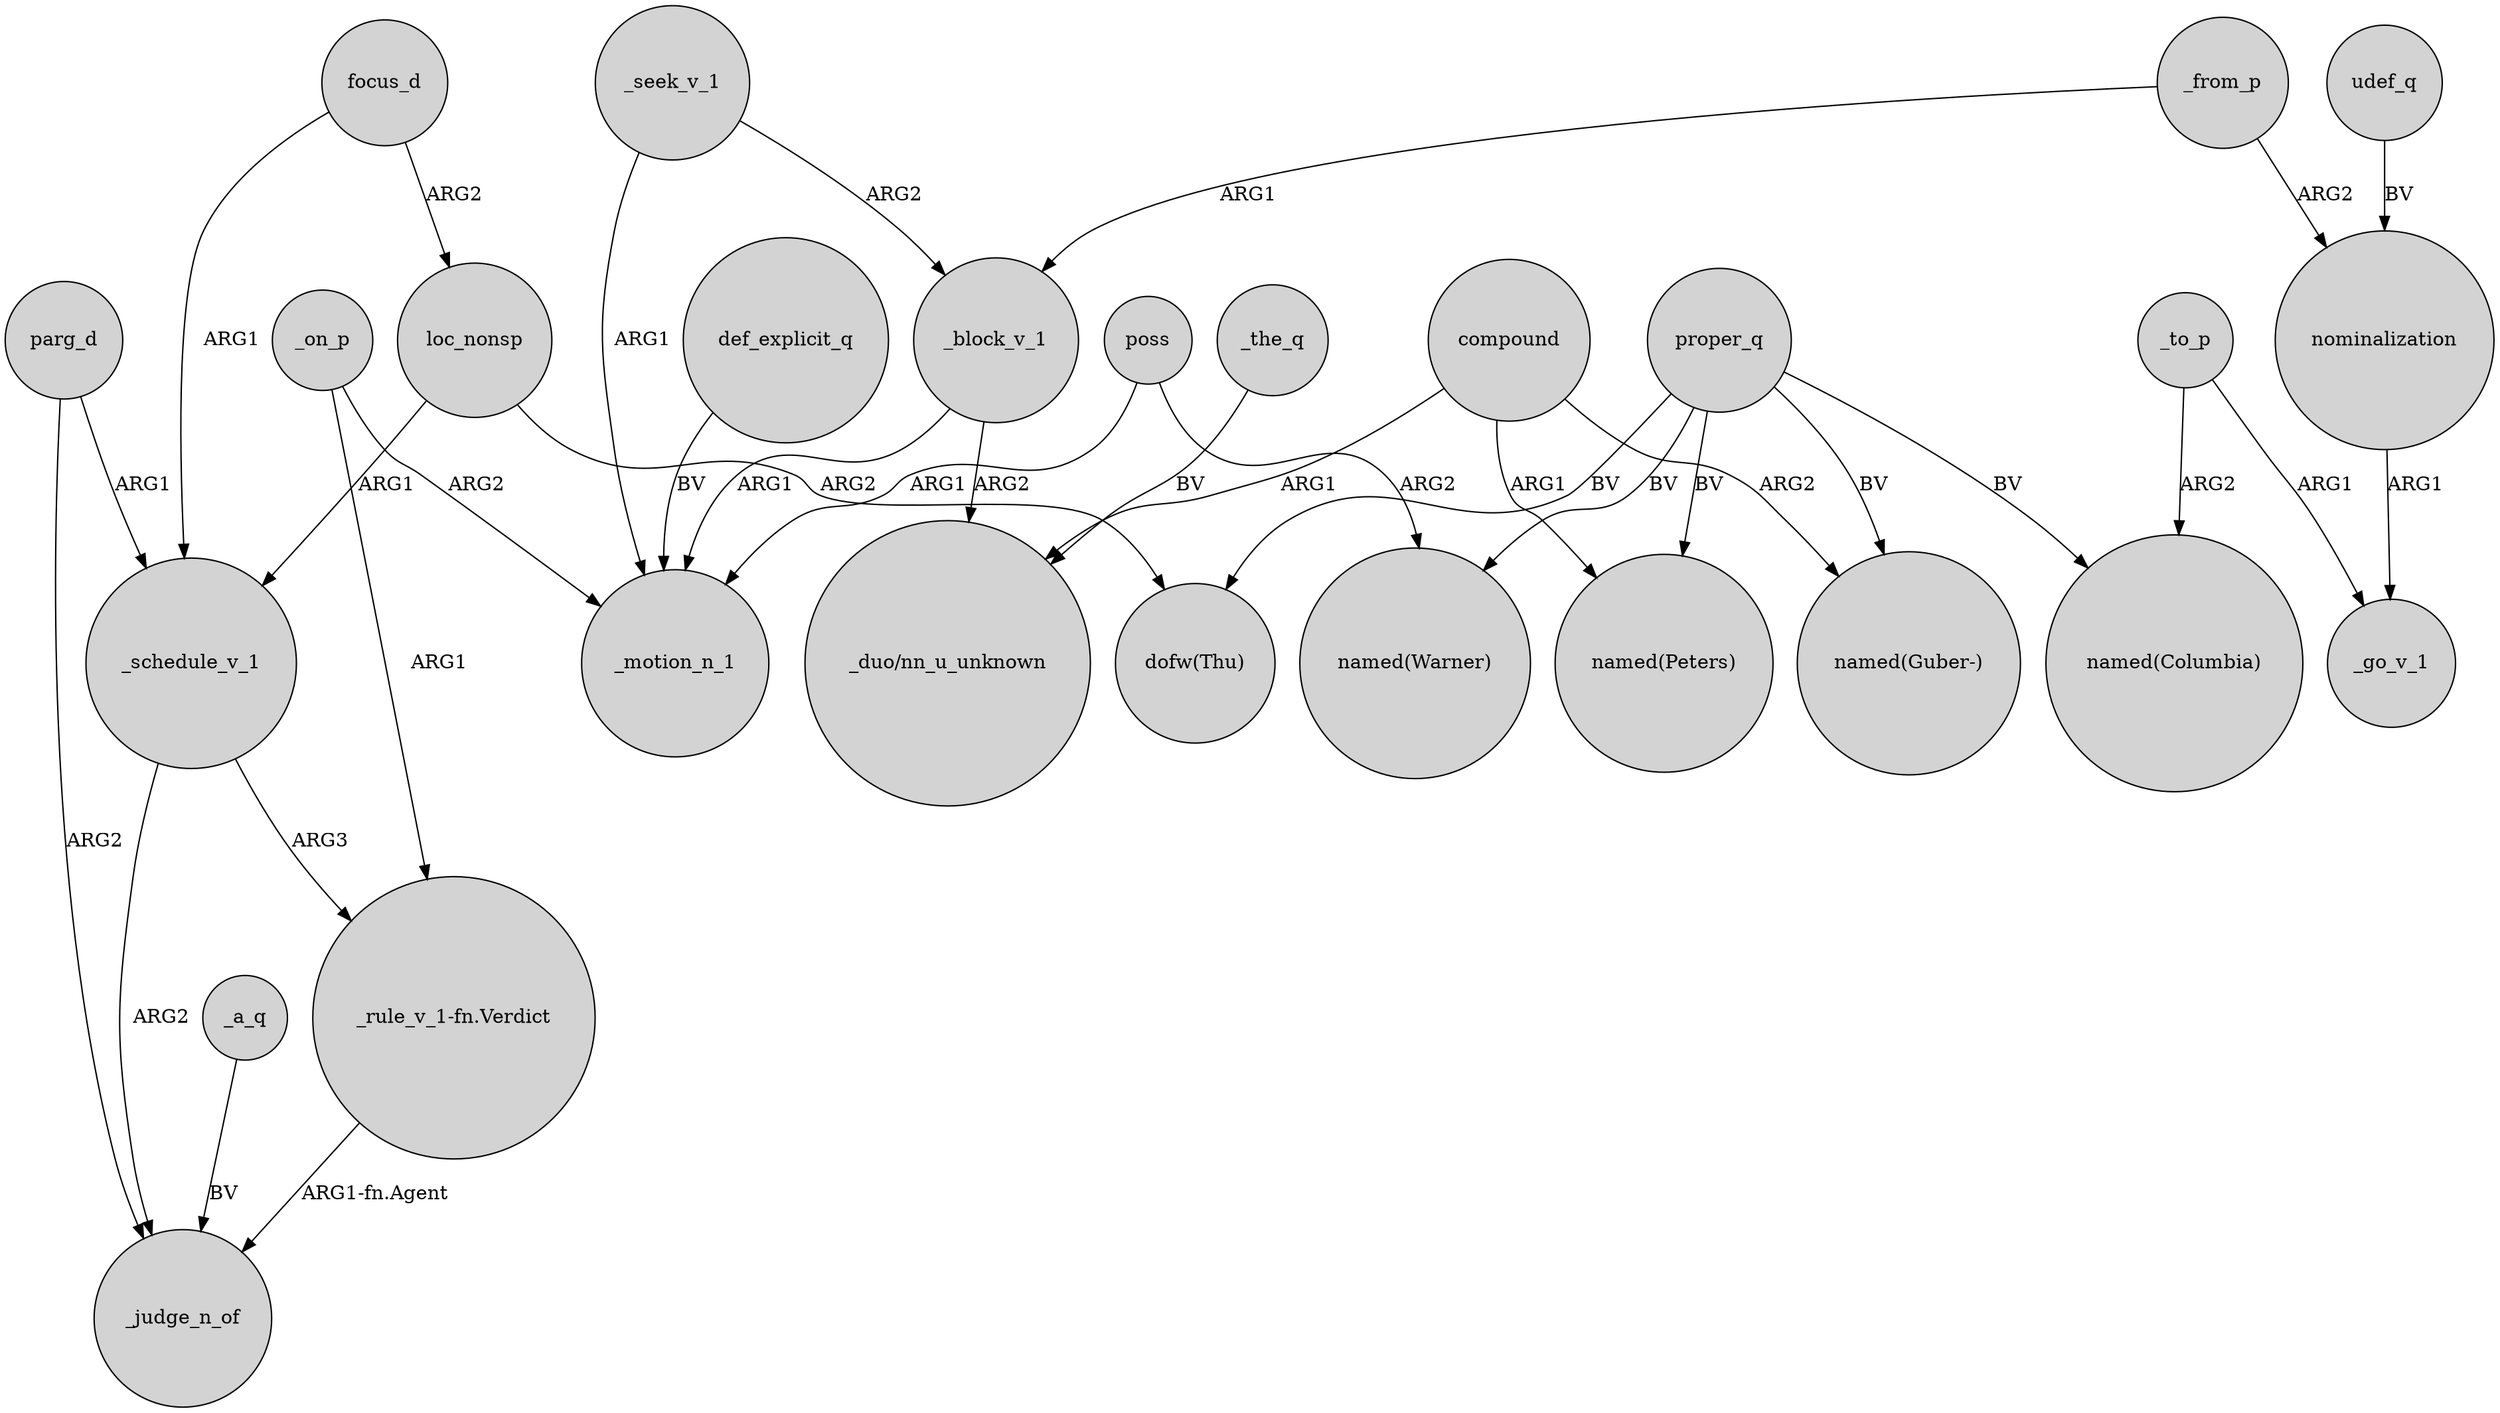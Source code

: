 digraph {
	node [shape=circle style=filled]
	focus_d -> loc_nonsp [label=ARG2]
	compound -> "_duo/nn_u_unknown" [label=ARG1]
	_block_v_1 -> "_duo/nn_u_unknown" [label=ARG2]
	proper_q -> "named(Peters)" [label=BV]
	compound -> "named(Guber-)" [label=ARG2]
	"_rule_v_1-fn.Verdict" -> _judge_n_of [label="ARG1-fn.Agent"]
	compound -> "named(Peters)" [label=ARG1]
	_on_p -> "_rule_v_1-fn.Verdict" [label=ARG1]
	poss -> _motion_n_1 [label=ARG1]
	_schedule_v_1 -> "_rule_v_1-fn.Verdict" [label=ARG3]
	_a_q -> _judge_n_of [label=BV]
	proper_q -> "named(Columbia)" [label=BV]
	_seek_v_1 -> _block_v_1 [label=ARG2]
	_on_p -> _motion_n_1 [label=ARG2]
	focus_d -> _schedule_v_1 [label=ARG1]
	def_explicit_q -> _motion_n_1 [label=BV]
	proper_q -> "named(Guber-)" [label=BV]
	_seek_v_1 -> _motion_n_1 [label=ARG1]
	_to_p -> _go_v_1 [label=ARG1]
	proper_q -> "dofw(Thu)" [label=BV]
	loc_nonsp -> "dofw(Thu)" [label=ARG2]
	loc_nonsp -> _schedule_v_1 [label=ARG1]
	udef_q -> nominalization [label=BV]
	_from_p -> nominalization [label=ARG2]
	parg_d -> _judge_n_of [label=ARG2]
	_schedule_v_1 -> _judge_n_of [label=ARG2]
	_to_p -> "named(Columbia)" [label=ARG2]
	proper_q -> "named(Warner)" [label=BV]
	_block_v_1 -> _motion_n_1 [label=ARG1]
	parg_d -> _schedule_v_1 [label=ARG1]
	poss -> "named(Warner)" [label=ARG2]
	_the_q -> "_duo/nn_u_unknown" [label=BV]
	_from_p -> _block_v_1 [label=ARG1]
	nominalization -> _go_v_1 [label=ARG1]
}
